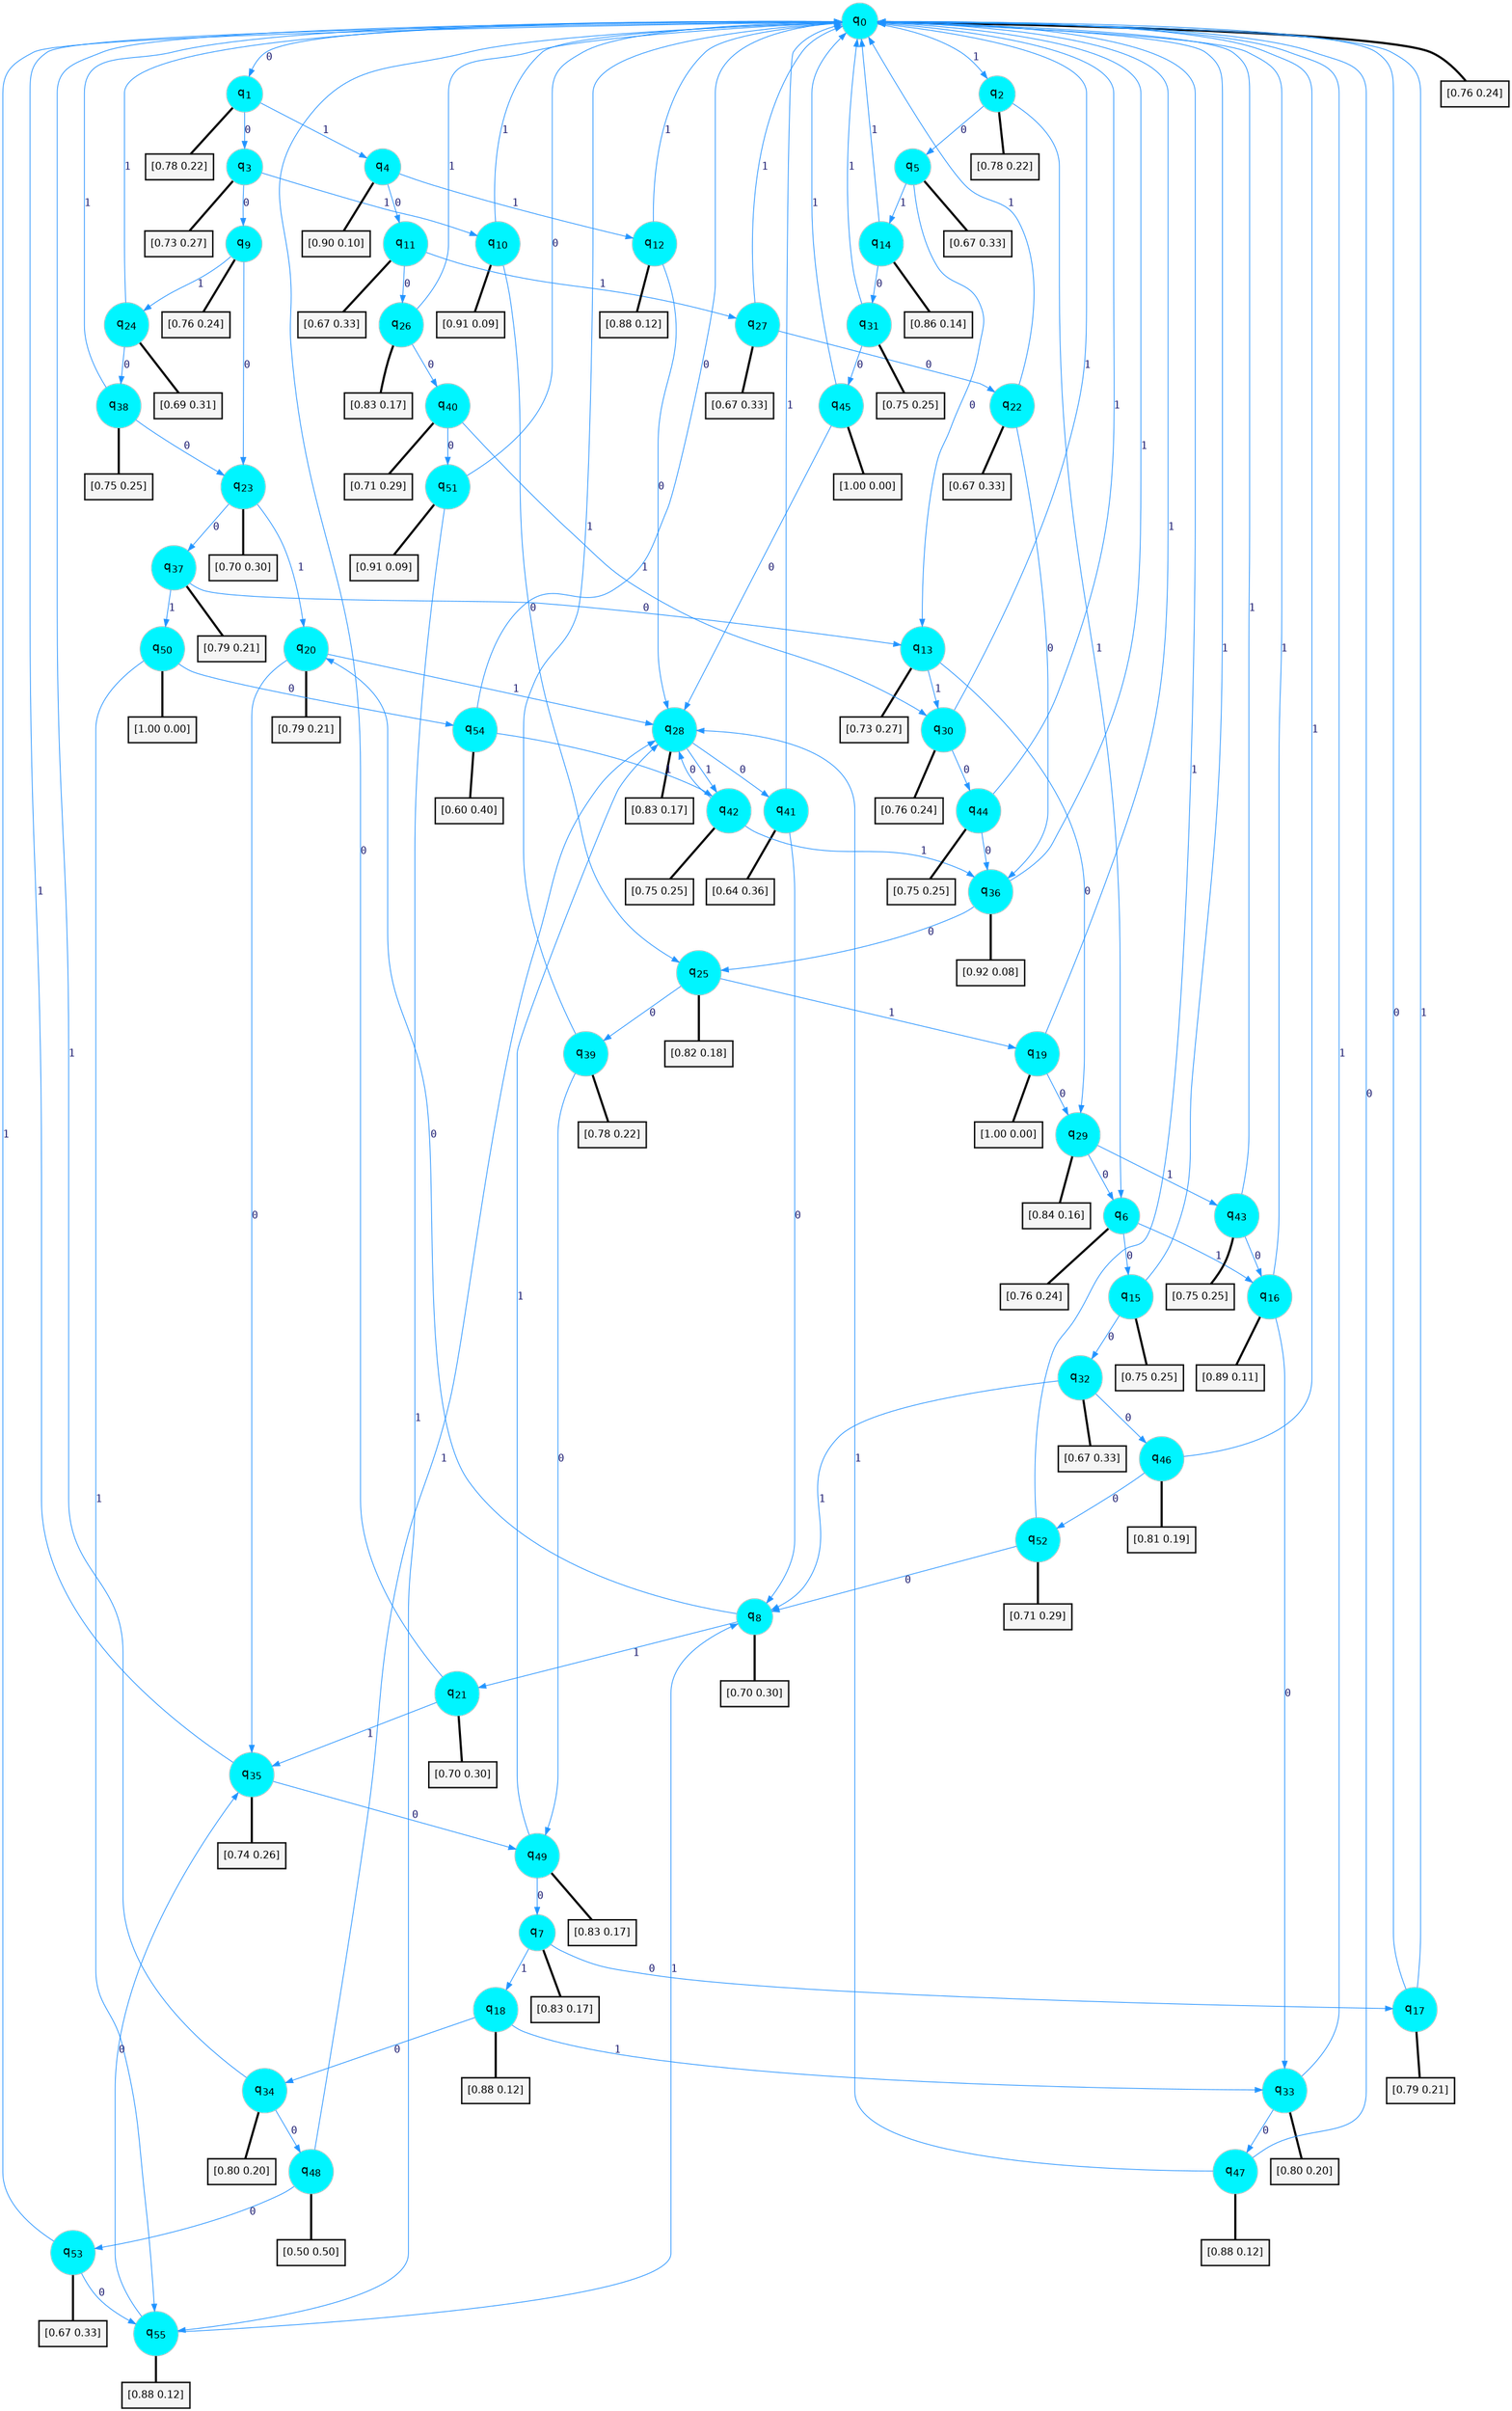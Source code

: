 digraph G {
graph [
bgcolor=transparent, dpi=300, rankdir=TD, size="40,25"];
node [
color=gray, fillcolor=turquoise1, fontcolor=black, fontname=Helvetica, fontsize=16, fontweight=bold, shape=circle, style=filled];
edge [
arrowsize=1, color=dodgerblue1, fontcolor=midnightblue, fontname=courier, fontweight=bold, penwidth=1, style=solid, weight=20];
0[label=<q<SUB>0</SUB>>];
1[label=<q<SUB>1</SUB>>];
2[label=<q<SUB>2</SUB>>];
3[label=<q<SUB>3</SUB>>];
4[label=<q<SUB>4</SUB>>];
5[label=<q<SUB>5</SUB>>];
6[label=<q<SUB>6</SUB>>];
7[label=<q<SUB>7</SUB>>];
8[label=<q<SUB>8</SUB>>];
9[label=<q<SUB>9</SUB>>];
10[label=<q<SUB>10</SUB>>];
11[label=<q<SUB>11</SUB>>];
12[label=<q<SUB>12</SUB>>];
13[label=<q<SUB>13</SUB>>];
14[label=<q<SUB>14</SUB>>];
15[label=<q<SUB>15</SUB>>];
16[label=<q<SUB>16</SUB>>];
17[label=<q<SUB>17</SUB>>];
18[label=<q<SUB>18</SUB>>];
19[label=<q<SUB>19</SUB>>];
20[label=<q<SUB>20</SUB>>];
21[label=<q<SUB>21</SUB>>];
22[label=<q<SUB>22</SUB>>];
23[label=<q<SUB>23</SUB>>];
24[label=<q<SUB>24</SUB>>];
25[label=<q<SUB>25</SUB>>];
26[label=<q<SUB>26</SUB>>];
27[label=<q<SUB>27</SUB>>];
28[label=<q<SUB>28</SUB>>];
29[label=<q<SUB>29</SUB>>];
30[label=<q<SUB>30</SUB>>];
31[label=<q<SUB>31</SUB>>];
32[label=<q<SUB>32</SUB>>];
33[label=<q<SUB>33</SUB>>];
34[label=<q<SUB>34</SUB>>];
35[label=<q<SUB>35</SUB>>];
36[label=<q<SUB>36</SUB>>];
37[label=<q<SUB>37</SUB>>];
38[label=<q<SUB>38</SUB>>];
39[label=<q<SUB>39</SUB>>];
40[label=<q<SUB>40</SUB>>];
41[label=<q<SUB>41</SUB>>];
42[label=<q<SUB>42</SUB>>];
43[label=<q<SUB>43</SUB>>];
44[label=<q<SUB>44</SUB>>];
45[label=<q<SUB>45</SUB>>];
46[label=<q<SUB>46</SUB>>];
47[label=<q<SUB>47</SUB>>];
48[label=<q<SUB>48</SUB>>];
49[label=<q<SUB>49</SUB>>];
50[label=<q<SUB>50</SUB>>];
51[label=<q<SUB>51</SUB>>];
52[label=<q<SUB>52</SUB>>];
53[label=<q<SUB>53</SUB>>];
54[label=<q<SUB>54</SUB>>];
55[label=<q<SUB>55</SUB>>];
56[label="[0.76 0.24]", shape=box,fontcolor=black, fontname=Helvetica, fontsize=14, penwidth=2, fillcolor=whitesmoke,color=black];
57[label="[0.78 0.22]", shape=box,fontcolor=black, fontname=Helvetica, fontsize=14, penwidth=2, fillcolor=whitesmoke,color=black];
58[label="[0.78 0.22]", shape=box,fontcolor=black, fontname=Helvetica, fontsize=14, penwidth=2, fillcolor=whitesmoke,color=black];
59[label="[0.73 0.27]", shape=box,fontcolor=black, fontname=Helvetica, fontsize=14, penwidth=2, fillcolor=whitesmoke,color=black];
60[label="[0.90 0.10]", shape=box,fontcolor=black, fontname=Helvetica, fontsize=14, penwidth=2, fillcolor=whitesmoke,color=black];
61[label="[0.67 0.33]", shape=box,fontcolor=black, fontname=Helvetica, fontsize=14, penwidth=2, fillcolor=whitesmoke,color=black];
62[label="[0.76 0.24]", shape=box,fontcolor=black, fontname=Helvetica, fontsize=14, penwidth=2, fillcolor=whitesmoke,color=black];
63[label="[0.83 0.17]", shape=box,fontcolor=black, fontname=Helvetica, fontsize=14, penwidth=2, fillcolor=whitesmoke,color=black];
64[label="[0.70 0.30]", shape=box,fontcolor=black, fontname=Helvetica, fontsize=14, penwidth=2, fillcolor=whitesmoke,color=black];
65[label="[0.76 0.24]", shape=box,fontcolor=black, fontname=Helvetica, fontsize=14, penwidth=2, fillcolor=whitesmoke,color=black];
66[label="[0.91 0.09]", shape=box,fontcolor=black, fontname=Helvetica, fontsize=14, penwidth=2, fillcolor=whitesmoke,color=black];
67[label="[0.67 0.33]", shape=box,fontcolor=black, fontname=Helvetica, fontsize=14, penwidth=2, fillcolor=whitesmoke,color=black];
68[label="[0.88 0.12]", shape=box,fontcolor=black, fontname=Helvetica, fontsize=14, penwidth=2, fillcolor=whitesmoke,color=black];
69[label="[0.73 0.27]", shape=box,fontcolor=black, fontname=Helvetica, fontsize=14, penwidth=2, fillcolor=whitesmoke,color=black];
70[label="[0.86 0.14]", shape=box,fontcolor=black, fontname=Helvetica, fontsize=14, penwidth=2, fillcolor=whitesmoke,color=black];
71[label="[0.75 0.25]", shape=box,fontcolor=black, fontname=Helvetica, fontsize=14, penwidth=2, fillcolor=whitesmoke,color=black];
72[label="[0.89 0.11]", shape=box,fontcolor=black, fontname=Helvetica, fontsize=14, penwidth=2, fillcolor=whitesmoke,color=black];
73[label="[0.79 0.21]", shape=box,fontcolor=black, fontname=Helvetica, fontsize=14, penwidth=2, fillcolor=whitesmoke,color=black];
74[label="[0.88 0.12]", shape=box,fontcolor=black, fontname=Helvetica, fontsize=14, penwidth=2, fillcolor=whitesmoke,color=black];
75[label="[1.00 0.00]", shape=box,fontcolor=black, fontname=Helvetica, fontsize=14, penwidth=2, fillcolor=whitesmoke,color=black];
76[label="[0.79 0.21]", shape=box,fontcolor=black, fontname=Helvetica, fontsize=14, penwidth=2, fillcolor=whitesmoke,color=black];
77[label="[0.70 0.30]", shape=box,fontcolor=black, fontname=Helvetica, fontsize=14, penwidth=2, fillcolor=whitesmoke,color=black];
78[label="[0.67 0.33]", shape=box,fontcolor=black, fontname=Helvetica, fontsize=14, penwidth=2, fillcolor=whitesmoke,color=black];
79[label="[0.70 0.30]", shape=box,fontcolor=black, fontname=Helvetica, fontsize=14, penwidth=2, fillcolor=whitesmoke,color=black];
80[label="[0.69 0.31]", shape=box,fontcolor=black, fontname=Helvetica, fontsize=14, penwidth=2, fillcolor=whitesmoke,color=black];
81[label="[0.82 0.18]", shape=box,fontcolor=black, fontname=Helvetica, fontsize=14, penwidth=2, fillcolor=whitesmoke,color=black];
82[label="[0.83 0.17]", shape=box,fontcolor=black, fontname=Helvetica, fontsize=14, penwidth=2, fillcolor=whitesmoke,color=black];
83[label="[0.67 0.33]", shape=box,fontcolor=black, fontname=Helvetica, fontsize=14, penwidth=2, fillcolor=whitesmoke,color=black];
84[label="[0.83 0.17]", shape=box,fontcolor=black, fontname=Helvetica, fontsize=14, penwidth=2, fillcolor=whitesmoke,color=black];
85[label="[0.84 0.16]", shape=box,fontcolor=black, fontname=Helvetica, fontsize=14, penwidth=2, fillcolor=whitesmoke,color=black];
86[label="[0.76 0.24]", shape=box,fontcolor=black, fontname=Helvetica, fontsize=14, penwidth=2, fillcolor=whitesmoke,color=black];
87[label="[0.75 0.25]", shape=box,fontcolor=black, fontname=Helvetica, fontsize=14, penwidth=2, fillcolor=whitesmoke,color=black];
88[label="[0.67 0.33]", shape=box,fontcolor=black, fontname=Helvetica, fontsize=14, penwidth=2, fillcolor=whitesmoke,color=black];
89[label="[0.80 0.20]", shape=box,fontcolor=black, fontname=Helvetica, fontsize=14, penwidth=2, fillcolor=whitesmoke,color=black];
90[label="[0.80 0.20]", shape=box,fontcolor=black, fontname=Helvetica, fontsize=14, penwidth=2, fillcolor=whitesmoke,color=black];
91[label="[0.74 0.26]", shape=box,fontcolor=black, fontname=Helvetica, fontsize=14, penwidth=2, fillcolor=whitesmoke,color=black];
92[label="[0.92 0.08]", shape=box,fontcolor=black, fontname=Helvetica, fontsize=14, penwidth=2, fillcolor=whitesmoke,color=black];
93[label="[0.79 0.21]", shape=box,fontcolor=black, fontname=Helvetica, fontsize=14, penwidth=2, fillcolor=whitesmoke,color=black];
94[label="[0.75 0.25]", shape=box,fontcolor=black, fontname=Helvetica, fontsize=14, penwidth=2, fillcolor=whitesmoke,color=black];
95[label="[0.78 0.22]", shape=box,fontcolor=black, fontname=Helvetica, fontsize=14, penwidth=2, fillcolor=whitesmoke,color=black];
96[label="[0.71 0.29]", shape=box,fontcolor=black, fontname=Helvetica, fontsize=14, penwidth=2, fillcolor=whitesmoke,color=black];
97[label="[0.64 0.36]", shape=box,fontcolor=black, fontname=Helvetica, fontsize=14, penwidth=2, fillcolor=whitesmoke,color=black];
98[label="[0.75 0.25]", shape=box,fontcolor=black, fontname=Helvetica, fontsize=14, penwidth=2, fillcolor=whitesmoke,color=black];
99[label="[0.75 0.25]", shape=box,fontcolor=black, fontname=Helvetica, fontsize=14, penwidth=2, fillcolor=whitesmoke,color=black];
100[label="[0.75 0.25]", shape=box,fontcolor=black, fontname=Helvetica, fontsize=14, penwidth=2, fillcolor=whitesmoke,color=black];
101[label="[1.00 0.00]", shape=box,fontcolor=black, fontname=Helvetica, fontsize=14, penwidth=2, fillcolor=whitesmoke,color=black];
102[label="[0.81 0.19]", shape=box,fontcolor=black, fontname=Helvetica, fontsize=14, penwidth=2, fillcolor=whitesmoke,color=black];
103[label="[0.88 0.12]", shape=box,fontcolor=black, fontname=Helvetica, fontsize=14, penwidth=2, fillcolor=whitesmoke,color=black];
104[label="[0.50 0.50]", shape=box,fontcolor=black, fontname=Helvetica, fontsize=14, penwidth=2, fillcolor=whitesmoke,color=black];
105[label="[0.83 0.17]", shape=box,fontcolor=black, fontname=Helvetica, fontsize=14, penwidth=2, fillcolor=whitesmoke,color=black];
106[label="[1.00 0.00]", shape=box,fontcolor=black, fontname=Helvetica, fontsize=14, penwidth=2, fillcolor=whitesmoke,color=black];
107[label="[0.91 0.09]", shape=box,fontcolor=black, fontname=Helvetica, fontsize=14, penwidth=2, fillcolor=whitesmoke,color=black];
108[label="[0.71 0.29]", shape=box,fontcolor=black, fontname=Helvetica, fontsize=14, penwidth=2, fillcolor=whitesmoke,color=black];
109[label="[0.67 0.33]", shape=box,fontcolor=black, fontname=Helvetica, fontsize=14, penwidth=2, fillcolor=whitesmoke,color=black];
110[label="[0.60 0.40]", shape=box,fontcolor=black, fontname=Helvetica, fontsize=14, penwidth=2, fillcolor=whitesmoke,color=black];
111[label="[0.88 0.12]", shape=box,fontcolor=black, fontname=Helvetica, fontsize=14, penwidth=2, fillcolor=whitesmoke,color=black];
0->1 [label=0];
0->2 [label=1];
0->56 [arrowhead=none, penwidth=3,color=black];
1->3 [label=0];
1->4 [label=1];
1->57 [arrowhead=none, penwidth=3,color=black];
2->5 [label=0];
2->6 [label=1];
2->58 [arrowhead=none, penwidth=3,color=black];
3->9 [label=0];
3->10 [label=1];
3->59 [arrowhead=none, penwidth=3,color=black];
4->11 [label=0];
4->12 [label=1];
4->60 [arrowhead=none, penwidth=3,color=black];
5->13 [label=0];
5->14 [label=1];
5->61 [arrowhead=none, penwidth=3,color=black];
6->15 [label=0];
6->16 [label=1];
6->62 [arrowhead=none, penwidth=3,color=black];
7->17 [label=0];
7->18 [label=1];
7->63 [arrowhead=none, penwidth=3,color=black];
8->20 [label=0];
8->21 [label=1];
8->64 [arrowhead=none, penwidth=3,color=black];
9->23 [label=0];
9->24 [label=1];
9->65 [arrowhead=none, penwidth=3,color=black];
10->25 [label=0];
10->0 [label=1];
10->66 [arrowhead=none, penwidth=3,color=black];
11->26 [label=0];
11->27 [label=1];
11->67 [arrowhead=none, penwidth=3,color=black];
12->28 [label=0];
12->0 [label=1];
12->68 [arrowhead=none, penwidth=3,color=black];
13->29 [label=0];
13->30 [label=1];
13->69 [arrowhead=none, penwidth=3,color=black];
14->31 [label=0];
14->0 [label=1];
14->70 [arrowhead=none, penwidth=3,color=black];
15->32 [label=0];
15->0 [label=1];
15->71 [arrowhead=none, penwidth=3,color=black];
16->33 [label=0];
16->0 [label=1];
16->72 [arrowhead=none, penwidth=3,color=black];
17->0 [label=0];
17->0 [label=1];
17->73 [arrowhead=none, penwidth=3,color=black];
18->34 [label=0];
18->33 [label=1];
18->74 [arrowhead=none, penwidth=3,color=black];
19->29 [label=0];
19->0 [label=1];
19->75 [arrowhead=none, penwidth=3,color=black];
20->35 [label=0];
20->28 [label=1];
20->76 [arrowhead=none, penwidth=3,color=black];
21->0 [label=0];
21->35 [label=1];
21->77 [arrowhead=none, penwidth=3,color=black];
22->36 [label=0];
22->0 [label=1];
22->78 [arrowhead=none, penwidth=3,color=black];
23->37 [label=0];
23->20 [label=1];
23->79 [arrowhead=none, penwidth=3,color=black];
24->38 [label=0];
24->0 [label=1];
24->80 [arrowhead=none, penwidth=3,color=black];
25->39 [label=0];
25->19 [label=1];
25->81 [arrowhead=none, penwidth=3,color=black];
26->40 [label=0];
26->0 [label=1];
26->82 [arrowhead=none, penwidth=3,color=black];
27->22 [label=0];
27->0 [label=1];
27->83 [arrowhead=none, penwidth=3,color=black];
28->41 [label=0];
28->42 [label=1];
28->84 [arrowhead=none, penwidth=3,color=black];
29->6 [label=0];
29->43 [label=1];
29->85 [arrowhead=none, penwidth=3,color=black];
30->44 [label=0];
30->0 [label=1];
30->86 [arrowhead=none, penwidth=3,color=black];
31->45 [label=0];
31->0 [label=1];
31->87 [arrowhead=none, penwidth=3,color=black];
32->46 [label=0];
32->8 [label=1];
32->88 [arrowhead=none, penwidth=3,color=black];
33->47 [label=0];
33->0 [label=1];
33->89 [arrowhead=none, penwidth=3,color=black];
34->48 [label=0];
34->0 [label=1];
34->90 [arrowhead=none, penwidth=3,color=black];
35->49 [label=0];
35->0 [label=1];
35->91 [arrowhead=none, penwidth=3,color=black];
36->25 [label=0];
36->0 [label=1];
36->92 [arrowhead=none, penwidth=3,color=black];
37->13 [label=0];
37->50 [label=1];
37->93 [arrowhead=none, penwidth=3,color=black];
38->23 [label=0];
38->0 [label=1];
38->94 [arrowhead=none, penwidth=3,color=black];
39->49 [label=0];
39->0 [label=1];
39->95 [arrowhead=none, penwidth=3,color=black];
40->51 [label=0];
40->30 [label=1];
40->96 [arrowhead=none, penwidth=3,color=black];
41->8 [label=0];
41->0 [label=1];
41->97 [arrowhead=none, penwidth=3,color=black];
42->28 [label=0];
42->36 [label=1];
42->98 [arrowhead=none, penwidth=3,color=black];
43->16 [label=0];
43->0 [label=1];
43->99 [arrowhead=none, penwidth=3,color=black];
44->36 [label=0];
44->0 [label=1];
44->100 [arrowhead=none, penwidth=3,color=black];
45->28 [label=0];
45->0 [label=1];
45->101 [arrowhead=none, penwidth=3,color=black];
46->52 [label=0];
46->0 [label=1];
46->102 [arrowhead=none, penwidth=3,color=black];
47->0 [label=0];
47->28 [label=1];
47->103 [arrowhead=none, penwidth=3,color=black];
48->53 [label=0];
48->28 [label=1];
48->104 [arrowhead=none, penwidth=3,color=black];
49->7 [label=0];
49->28 [label=1];
49->105 [arrowhead=none, penwidth=3,color=black];
50->54 [label=0];
50->55 [label=1];
50->106 [arrowhead=none, penwidth=3,color=black];
51->0 [label=0];
51->55 [label=1];
51->107 [arrowhead=none, penwidth=3,color=black];
52->8 [label=0];
52->0 [label=1];
52->108 [arrowhead=none, penwidth=3,color=black];
53->55 [label=0];
53->0 [label=1];
53->109 [arrowhead=none, penwidth=3,color=black];
54->0 [label=0];
54->42 [label=1];
54->110 [arrowhead=none, penwidth=3,color=black];
55->35 [label=0];
55->8 [label=1];
55->111 [arrowhead=none, penwidth=3,color=black];
}

